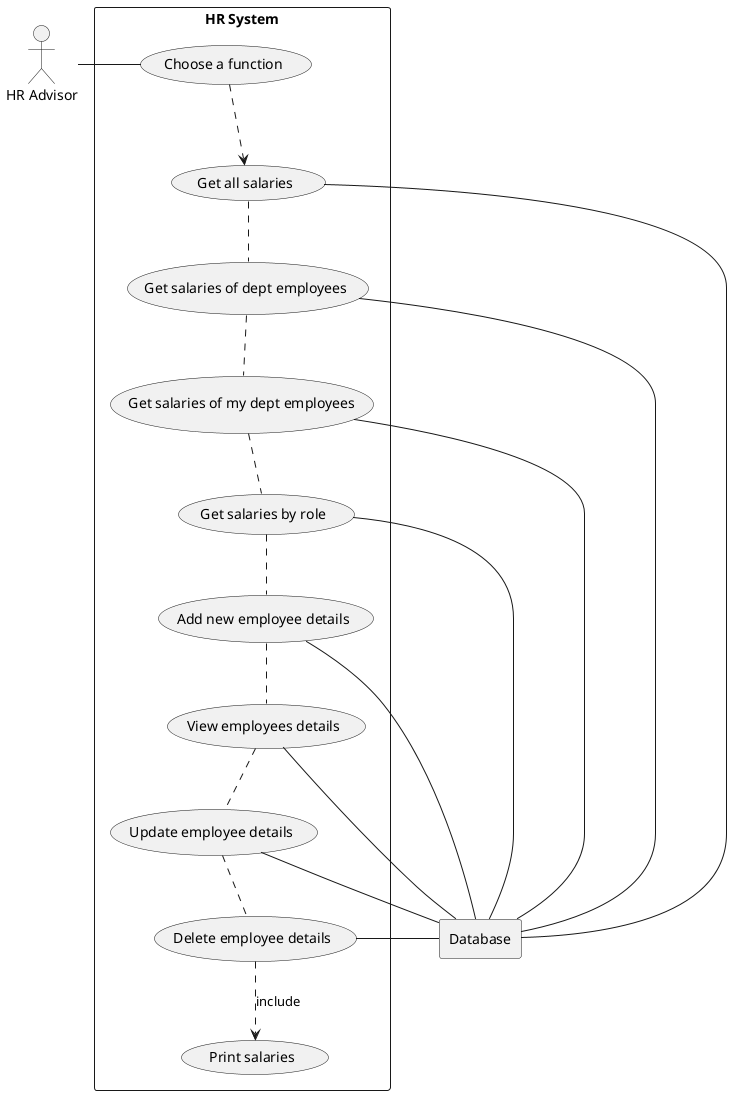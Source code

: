 @startuml

actor HR as "HR Advisor"

rectangle Database

rectangle "HR System" {

    usecase Choice as "Choose a function"
    usecase UC1 as "Get all salaries"
    usecase UC2 as "Get salaries of dept employees"
    usecase UC3 as "Get salaries of my dept employees"
    usecase UC4 as "Get salaries by role"
    usecase UC5 as "Add new employee details"
    usecase UC6 as "View employees details"
    usecase UC7 as "Update employee details"
    usecase UC8 as "Delete employee details"
    usecase UCa as "Print salaries"

    HR - Choice
    Choice ..> UC1
    UC1 .. UC2
    UC2 .. UC3
    UC3 .. UC4
    UC4 .. UC5
    UC5 .. UC6
    UC6 .. UC7
    UC7 .. UC8
    UC8 ..> UCa : include

    UC1 - Database
    UC2 - Database
    UC3 - Database
    UC4 - Database
    UC5 - Database
    UC6 - Database
    UC7 - Database
    UC8 - Database
}

@enduml